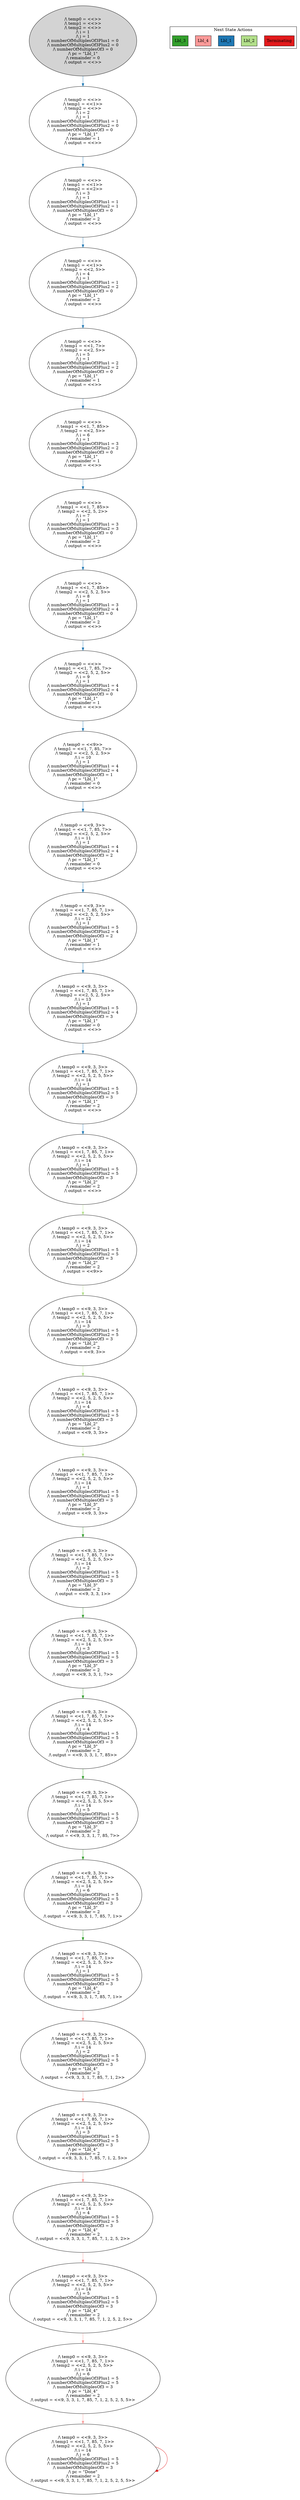 strict digraph DiskGraph {
edge [colorscheme="paired12"]
nodesep=0.35;
subgraph cluster_graph {
color="white";
4581479523894148390 [label="/\\ temp0 = <<>>\n/\\ temp1 = <<>>\n/\\ temp2 = <<>>\n/\\ i = 1\n/\\ j = 1\n/\\ numberOfMultiplesOf3Plus1 = 0\n/\\ numberOfMultiplesOf3Plus2 = 0\n/\\ numberOfMultiplesOf3 = 0\n/\\ pc = \"Lbl_1\"\n/\\ remainder = 0\n/\\ output = <<>>",style = filled]
4581479523894148390 -> -951410320069986773 [label="",color="2",fontcolor="2"];
-951410320069986773 [label="/\\ temp0 = <<>>\n/\\ temp1 = <<1>>\n/\\ temp2 = <<>>\n/\\ i = 2\n/\\ j = 1\n/\\ numberOfMultiplesOf3Plus1 = 1\n/\\ numberOfMultiplesOf3Plus2 = 0\n/\\ numberOfMultiplesOf3 = 0\n/\\ pc = \"Lbl_1\"\n/\\ remainder = 1\n/\\ output = <<>>"];
-951410320069986773 -> 6142318343681547557 [label="",color="2",fontcolor="2"];
6142318343681547557 [label="/\\ temp0 = <<>>\n/\\ temp1 = <<1>>\n/\\ temp2 = <<2>>\n/\\ i = 3\n/\\ j = 1\n/\\ numberOfMultiplesOf3Plus1 = 1\n/\\ numberOfMultiplesOf3Plus2 = 1\n/\\ numberOfMultiplesOf3 = 0\n/\\ pc = \"Lbl_1\"\n/\\ remainder = 2\n/\\ output = <<>>"];
6142318343681547557 -> -665915520755667922 [label="",color="2",fontcolor="2"];
-665915520755667922 [label="/\\ temp0 = <<>>\n/\\ temp1 = <<1>>\n/\\ temp2 = <<2, 5>>\n/\\ i = 4\n/\\ j = 1\n/\\ numberOfMultiplesOf3Plus1 = 1\n/\\ numberOfMultiplesOf3Plus2 = 2\n/\\ numberOfMultiplesOf3 = 0\n/\\ pc = \"Lbl_1\"\n/\\ remainder = 2\n/\\ output = <<>>"];
-665915520755667922 -> -6758786131386673151 [label="",color="2",fontcolor="2"];
-6758786131386673151 [label="/\\ temp0 = <<>>\n/\\ temp1 = <<1, 7>>\n/\\ temp2 = <<2, 5>>\n/\\ i = 5\n/\\ j = 1\n/\\ numberOfMultiplesOf3Plus1 = 2\n/\\ numberOfMultiplesOf3Plus2 = 2\n/\\ numberOfMultiplesOf3 = 0\n/\\ pc = \"Lbl_1\"\n/\\ remainder = 1\n/\\ output = <<>>"];
-6758786131386673151 -> 809543760883718398 [label="",color="2",fontcolor="2"];
809543760883718398 [label="/\\ temp0 = <<>>\n/\\ temp1 = <<1, 7, 85>>\n/\\ temp2 = <<2, 5>>\n/\\ i = 6\n/\\ j = 1\n/\\ numberOfMultiplesOf3Plus1 = 3\n/\\ numberOfMultiplesOf3Plus2 = 2\n/\\ numberOfMultiplesOf3 = 0\n/\\ pc = \"Lbl_1\"\n/\\ remainder = 1\n/\\ output = <<>>"];
809543760883718398 -> 5032795158550926867 [label="",color="2",fontcolor="2"];
5032795158550926867 [label="/\\ temp0 = <<>>\n/\\ temp1 = <<1, 7, 85>>\n/\\ temp2 = <<2, 5, 2>>\n/\\ i = 7\n/\\ j = 1\n/\\ numberOfMultiplesOf3Plus1 = 3\n/\\ numberOfMultiplesOf3Plus2 = 3\n/\\ numberOfMultiplesOf3 = 0\n/\\ pc = \"Lbl_1\"\n/\\ remainder = 2\n/\\ output = <<>>"];
5032795158550926867 -> -5974312258002245590 [label="",color="2",fontcolor="2"];
-5974312258002245590 [label="/\\ temp0 = <<>>\n/\\ temp1 = <<1, 7, 85>>\n/\\ temp2 = <<2, 5, 2, 5>>\n/\\ i = 8\n/\\ j = 1\n/\\ numberOfMultiplesOf3Plus1 = 3\n/\\ numberOfMultiplesOf3Plus2 = 4\n/\\ numberOfMultiplesOf3 = 0\n/\\ pc = \"Lbl_1\"\n/\\ remainder = 2\n/\\ output = <<>>"];
-5974312258002245590 -> 6696605509737181404 [label="",color="2",fontcolor="2"];
6696605509737181404 [label="/\\ temp0 = <<>>\n/\\ temp1 = <<1, 7, 85, 7>>\n/\\ temp2 = <<2, 5, 2, 5>>\n/\\ i = 9\n/\\ j = 1\n/\\ numberOfMultiplesOf3Plus1 = 4\n/\\ numberOfMultiplesOf3Plus2 = 4\n/\\ numberOfMultiplesOf3 = 0\n/\\ pc = \"Lbl_1\"\n/\\ remainder = 1\n/\\ output = <<>>"];
6696605509737181404 -> 5262239871658895877 [label="",color="2",fontcolor="2"];
5262239871658895877 [label="/\\ temp0 = <<9>>\n/\\ temp1 = <<1, 7, 85, 7>>\n/\\ temp2 = <<2, 5, 2, 5>>\n/\\ i = 10\n/\\ j = 1\n/\\ numberOfMultiplesOf3Plus1 = 4\n/\\ numberOfMultiplesOf3Plus2 = 4\n/\\ numberOfMultiplesOf3 = 1\n/\\ pc = \"Lbl_1\"\n/\\ remainder = 0\n/\\ output = <<>>"];
5262239871658895877 -> -7379263215095847180 [label="",color="2",fontcolor="2"];
-7379263215095847180 [label="/\\ temp0 = <<9, 3>>\n/\\ temp1 = <<1, 7, 85, 7>>\n/\\ temp2 = <<2, 5, 2, 5>>\n/\\ i = 11\n/\\ j = 1\n/\\ numberOfMultiplesOf3Plus1 = 4\n/\\ numberOfMultiplesOf3Plus2 = 4\n/\\ numberOfMultiplesOf3 = 2\n/\\ pc = \"Lbl_1\"\n/\\ remainder = 0\n/\\ output = <<>>"];
-7379263215095847180 -> 6685411942212537187 [label="",color="2",fontcolor="2"];
6685411942212537187 [label="/\\ temp0 = <<9, 3>>\n/\\ temp1 = <<1, 7, 85, 7, 1>>\n/\\ temp2 = <<2, 5, 2, 5>>\n/\\ i = 12\n/\\ j = 1\n/\\ numberOfMultiplesOf3Plus1 = 5\n/\\ numberOfMultiplesOf3Plus2 = 4\n/\\ numberOfMultiplesOf3 = 2\n/\\ pc = \"Lbl_1\"\n/\\ remainder = 1\n/\\ output = <<>>"];
6685411942212537187 -> -8744884972157239752 [label="",color="2",fontcolor="2"];
-8744884972157239752 [label="/\\ temp0 = <<9, 3, 3>>\n/\\ temp1 = <<1, 7, 85, 7, 1>>\n/\\ temp2 = <<2, 5, 2, 5>>\n/\\ i = 13\n/\\ j = 1\n/\\ numberOfMultiplesOf3Plus1 = 5\n/\\ numberOfMultiplesOf3Plus2 = 4\n/\\ numberOfMultiplesOf3 = 3\n/\\ pc = \"Lbl_1\"\n/\\ remainder = 0\n/\\ output = <<>>"];
-8744884972157239752 -> 3728106787825915403 [label="",color="2",fontcolor="2"];
3728106787825915403 [label="/\\ temp0 = <<9, 3, 3>>\n/\\ temp1 = <<1, 7, 85, 7, 1>>\n/\\ temp2 = <<2, 5, 2, 5, 5>>\n/\\ i = 14\n/\\ j = 1\n/\\ numberOfMultiplesOf3Plus1 = 5\n/\\ numberOfMultiplesOf3Plus2 = 5\n/\\ numberOfMultiplesOf3 = 3\n/\\ pc = \"Lbl_1\"\n/\\ remainder = 2\n/\\ output = <<>>"];
3728106787825915403 -> 6464357907874331216 [label="",color="2",fontcolor="2"];
6464357907874331216 [label="/\\ temp0 = <<9, 3, 3>>\n/\\ temp1 = <<1, 7, 85, 7, 1>>\n/\\ temp2 = <<2, 5, 2, 5, 5>>\n/\\ i = 14\n/\\ j = 1\n/\\ numberOfMultiplesOf3Plus1 = 5\n/\\ numberOfMultiplesOf3Plus2 = 5\n/\\ numberOfMultiplesOf3 = 3\n/\\ pc = \"Lbl_2\"\n/\\ remainder = 2\n/\\ output = <<>>"];
6464357907874331216 -> 280041322033208684 [label="",color="3",fontcolor="3"];
280041322033208684 [label="/\\ temp0 = <<9, 3, 3>>\n/\\ temp1 = <<1, 7, 85, 7, 1>>\n/\\ temp2 = <<2, 5, 2, 5, 5>>\n/\\ i = 14\n/\\ j = 2\n/\\ numberOfMultiplesOf3Plus1 = 5\n/\\ numberOfMultiplesOf3Plus2 = 5\n/\\ numberOfMultiplesOf3 = 3\n/\\ pc = \"Lbl_2\"\n/\\ remainder = 2\n/\\ output = <<9>>"];
280041322033208684 -> 3658475088601011245 [label="",color="3",fontcolor="3"];
3658475088601011245 [label="/\\ temp0 = <<9, 3, 3>>\n/\\ temp1 = <<1, 7, 85, 7, 1>>\n/\\ temp2 = <<2, 5, 2, 5, 5>>\n/\\ i = 14\n/\\ j = 3\n/\\ numberOfMultiplesOf3Plus1 = 5\n/\\ numberOfMultiplesOf3Plus2 = 5\n/\\ numberOfMultiplesOf3 = 3\n/\\ pc = \"Lbl_2\"\n/\\ remainder = 2\n/\\ output = <<9, 3>>"];
3658475088601011245 -> -4118130269850743304 [label="",color="3",fontcolor="3"];
-4118130269850743304 [label="/\\ temp0 = <<9, 3, 3>>\n/\\ temp1 = <<1, 7, 85, 7, 1>>\n/\\ temp2 = <<2, 5, 2, 5, 5>>\n/\\ i = 14\n/\\ j = 4\n/\\ numberOfMultiplesOf3Plus1 = 5\n/\\ numberOfMultiplesOf3Plus2 = 5\n/\\ numberOfMultiplesOf3 = 3\n/\\ pc = \"Lbl_2\"\n/\\ remainder = 2\n/\\ output = <<9, 3, 3>>"];
-4118130269850743304 -> -7163923004249539984 [label="",color="3",fontcolor="3"];
-7163923004249539984 [label="/\\ temp0 = <<9, 3, 3>>\n/\\ temp1 = <<1, 7, 85, 7, 1>>\n/\\ temp2 = <<2, 5, 2, 5, 5>>\n/\\ i = 14\n/\\ j = 1\n/\\ numberOfMultiplesOf3Plus1 = 5\n/\\ numberOfMultiplesOf3Plus2 = 5\n/\\ numberOfMultiplesOf3 = 3\n/\\ pc = \"Lbl_3\"\n/\\ remainder = 2\n/\\ output = <<9, 3, 3>>"];
-7163923004249539984 -> 5926896653522511095 [label="",color="4",fontcolor="4"];
5926896653522511095 [label="/\\ temp0 = <<9, 3, 3>>\n/\\ temp1 = <<1, 7, 85, 7, 1>>\n/\\ temp2 = <<2, 5, 2, 5, 5>>\n/\\ i = 14\n/\\ j = 2\n/\\ numberOfMultiplesOf3Plus1 = 5\n/\\ numberOfMultiplesOf3Plus2 = 5\n/\\ numberOfMultiplesOf3 = 3\n/\\ pc = \"Lbl_3\"\n/\\ remainder = 2\n/\\ output = <<9, 3, 3, 1>>"];
5926896653522511095 -> -6695703695493278761 [label="",color="4",fontcolor="4"];
-6695703695493278761 [label="/\\ temp0 = <<9, 3, 3>>\n/\\ temp1 = <<1, 7, 85, 7, 1>>\n/\\ temp2 = <<2, 5, 2, 5, 5>>\n/\\ i = 14\n/\\ j = 3\n/\\ numberOfMultiplesOf3Plus1 = 5\n/\\ numberOfMultiplesOf3Plus2 = 5\n/\\ numberOfMultiplesOf3 = 3\n/\\ pc = \"Lbl_3\"\n/\\ remainder = 2\n/\\ output = <<9, 3, 3, 1, 7>>"];
-6695703695493278761 -> -2801198762690344557 [label="",color="4",fontcolor="4"];
-2801198762690344557 [label="/\\ temp0 = <<9, 3, 3>>\n/\\ temp1 = <<1, 7, 85, 7, 1>>\n/\\ temp2 = <<2, 5, 2, 5, 5>>\n/\\ i = 14\n/\\ j = 4\n/\\ numberOfMultiplesOf3Plus1 = 5\n/\\ numberOfMultiplesOf3Plus2 = 5\n/\\ numberOfMultiplesOf3 = 3\n/\\ pc = \"Lbl_3\"\n/\\ remainder = 2\n/\\ output = <<9, 3, 3, 1, 7, 85>>"];
-2801198762690344557 -> 8769787355101795270 [label="",color="4",fontcolor="4"];
8769787355101795270 [label="/\\ temp0 = <<9, 3, 3>>\n/\\ temp1 = <<1, 7, 85, 7, 1>>\n/\\ temp2 = <<2, 5, 2, 5, 5>>\n/\\ i = 14\n/\\ j = 5\n/\\ numberOfMultiplesOf3Plus1 = 5\n/\\ numberOfMultiplesOf3Plus2 = 5\n/\\ numberOfMultiplesOf3 = 3\n/\\ pc = \"Lbl_3\"\n/\\ remainder = 2\n/\\ output = <<9, 3, 3, 1, 7, 85, 7>>"];
8769787355101795270 -> -8041465582019767096 [label="",color="4",fontcolor="4"];
-8041465582019767096 [label="/\\ temp0 = <<9, 3, 3>>\n/\\ temp1 = <<1, 7, 85, 7, 1>>\n/\\ temp2 = <<2, 5, 2, 5, 5>>\n/\\ i = 14\n/\\ j = 6\n/\\ numberOfMultiplesOf3Plus1 = 5\n/\\ numberOfMultiplesOf3Plus2 = 5\n/\\ numberOfMultiplesOf3 = 3\n/\\ pc = \"Lbl_3\"\n/\\ remainder = 2\n/\\ output = <<9, 3, 3, 1, 7, 85, 7, 1>>"];
-8041465582019767096 -> 910271331954283916 [label="",color="4",fontcolor="4"];
910271331954283916 [label="/\\ temp0 = <<9, 3, 3>>\n/\\ temp1 = <<1, 7, 85, 7, 1>>\n/\\ temp2 = <<2, 5, 2, 5, 5>>\n/\\ i = 14\n/\\ j = 1\n/\\ numberOfMultiplesOf3Plus1 = 5\n/\\ numberOfMultiplesOf3Plus2 = 5\n/\\ numberOfMultiplesOf3 = 3\n/\\ pc = \"Lbl_4\"\n/\\ remainder = 2\n/\\ output = <<9, 3, 3, 1, 7, 85, 7, 1>>"];
910271331954283916 -> 5991529340215842012 [label="",color="5",fontcolor="5"];
5991529340215842012 [label="/\\ temp0 = <<9, 3, 3>>\n/\\ temp1 = <<1, 7, 85, 7, 1>>\n/\\ temp2 = <<2, 5, 2, 5, 5>>\n/\\ i = 14\n/\\ j = 2\n/\\ numberOfMultiplesOf3Plus1 = 5\n/\\ numberOfMultiplesOf3Plus2 = 5\n/\\ numberOfMultiplesOf3 = 3\n/\\ pc = \"Lbl_4\"\n/\\ remainder = 2\n/\\ output = <<9, 3, 3, 1, 7, 85, 7, 1, 2>>"];
5991529340215842012 -> 611226757762879845 [label="",color="5",fontcolor="5"];
611226757762879845 [label="/\\ temp0 = <<9, 3, 3>>\n/\\ temp1 = <<1, 7, 85, 7, 1>>\n/\\ temp2 = <<2, 5, 2, 5, 5>>\n/\\ i = 14\n/\\ j = 3\n/\\ numberOfMultiplesOf3Plus1 = 5\n/\\ numberOfMultiplesOf3Plus2 = 5\n/\\ numberOfMultiplesOf3 = 3\n/\\ pc = \"Lbl_4\"\n/\\ remainder = 2\n/\\ output = <<9, 3, 3, 1, 7, 85, 7, 1, 2, 5>>"];
611226757762879845 -> 6994215390014936427 [label="",color="5",fontcolor="5"];
6994215390014936427 [label="/\\ temp0 = <<9, 3, 3>>\n/\\ temp1 = <<1, 7, 85, 7, 1>>\n/\\ temp2 = <<2, 5, 2, 5, 5>>\n/\\ i = 14\n/\\ j = 4\n/\\ numberOfMultiplesOf3Plus1 = 5\n/\\ numberOfMultiplesOf3Plus2 = 5\n/\\ numberOfMultiplesOf3 = 3\n/\\ pc = \"Lbl_4\"\n/\\ remainder = 2\n/\\ output = <<9, 3, 3, 1, 7, 85, 7, 1, 2, 5, 2>>"];
6994215390014936427 -> 878862277899766699 [label="",color="5",fontcolor="5"];
878862277899766699 [label="/\\ temp0 = <<9, 3, 3>>\n/\\ temp1 = <<1, 7, 85, 7, 1>>\n/\\ temp2 = <<2, 5, 2, 5, 5>>\n/\\ i = 14\n/\\ j = 5\n/\\ numberOfMultiplesOf3Plus1 = 5\n/\\ numberOfMultiplesOf3Plus2 = 5\n/\\ numberOfMultiplesOf3 = 3\n/\\ pc = \"Lbl_4\"\n/\\ remainder = 2\n/\\ output = <<9, 3, 3, 1, 7, 85, 7, 1, 2, 5, 2, 5>>"];
878862277899766699 -> 3128273772763111047 [label="",color="5",fontcolor="5"];
3128273772763111047 [label="/\\ temp0 = <<9, 3, 3>>\n/\\ temp1 = <<1, 7, 85, 7, 1>>\n/\\ temp2 = <<2, 5, 2, 5, 5>>\n/\\ i = 14\n/\\ j = 6\n/\\ numberOfMultiplesOf3Plus1 = 5\n/\\ numberOfMultiplesOf3Plus2 = 5\n/\\ numberOfMultiplesOf3 = 3\n/\\ pc = \"Lbl_4\"\n/\\ remainder = 2\n/\\ output = <<9, 3, 3, 1, 7, 85, 7, 1, 2, 5, 2, 5, 5>>"];
3128273772763111047 -> 5036545472285776497 [label="",color="5",fontcolor="5"];
5036545472285776497 [label="/\\ temp0 = <<9, 3, 3>>\n/\\ temp1 = <<1, 7, 85, 7, 1>>\n/\\ temp2 = <<2, 5, 2, 5, 5>>\n/\\ i = 14\n/\\ j = 6\n/\\ numberOfMultiplesOf3Plus1 = 5\n/\\ numberOfMultiplesOf3Plus2 = 5\n/\\ numberOfMultiplesOf3 = 3\n/\\ pc = \"Done\"\n/\\ remainder = 2\n/\\ output = <<9, 3, 3, 1, 7, 85, 7, 1, 2, 5, 2, 5, 5>>"];
5036545472285776497 -> 5036545472285776497 [label="",color="6",fontcolor="6"];
{rank = same; 4581479523894148390;}
{rank = same; -951410320069986773;}
{rank = same; 6142318343681547557;}
{rank = same; -665915520755667922;}
{rank = same; -6758786131386673151;}
{rank = same; 809543760883718398;}
{rank = same; 5032795158550926867;}
{rank = same; -5974312258002245590;}
{rank = same; 6696605509737181404;}
{rank = same; 5262239871658895877;}
{rank = same; -7379263215095847180;}
{rank = same; 6685411942212537187;}
{rank = same; -8744884972157239752;}
{rank = same; 3728106787825915403;}
{rank = same; 6464357907874331216;}
{rank = same; 280041322033208684;}
{rank = same; 3658475088601011245;}
{rank = same; -4118130269850743304;}
{rank = same; -7163923004249539984;}
{rank = same; 5926896653522511095;}
{rank = same; -6695703695493278761;}
{rank = same; -2801198762690344557;}
{rank = same; 8769787355101795270;}
{rank = same; -8041465582019767096;}
{rank = same; 910271331954283916;}
{rank = same; 5991529340215842012;}
{rank = same; 611226757762879845;}
{rank = same; 6994215390014936427;}
{rank = same; 878862277899766699;}
{rank = same; 3128273772763111047;}
{rank = same; 5036545472285776497;}
}
subgraph cluster_legend {graph[style=bold];label = "Next State Actions" style="solid"
node [ labeljust="l",colorscheme="paired12",style=filled,shape=record ]
Terminating [label="Terminating",fillcolor=6]
Lbl_2 [label="Lbl_2",fillcolor=3]
Lbl_1 [label="Lbl_1",fillcolor=2]
Lbl_4 [label="Lbl_4",fillcolor=5]
Lbl_3 [label="Lbl_3",fillcolor=4]
}}